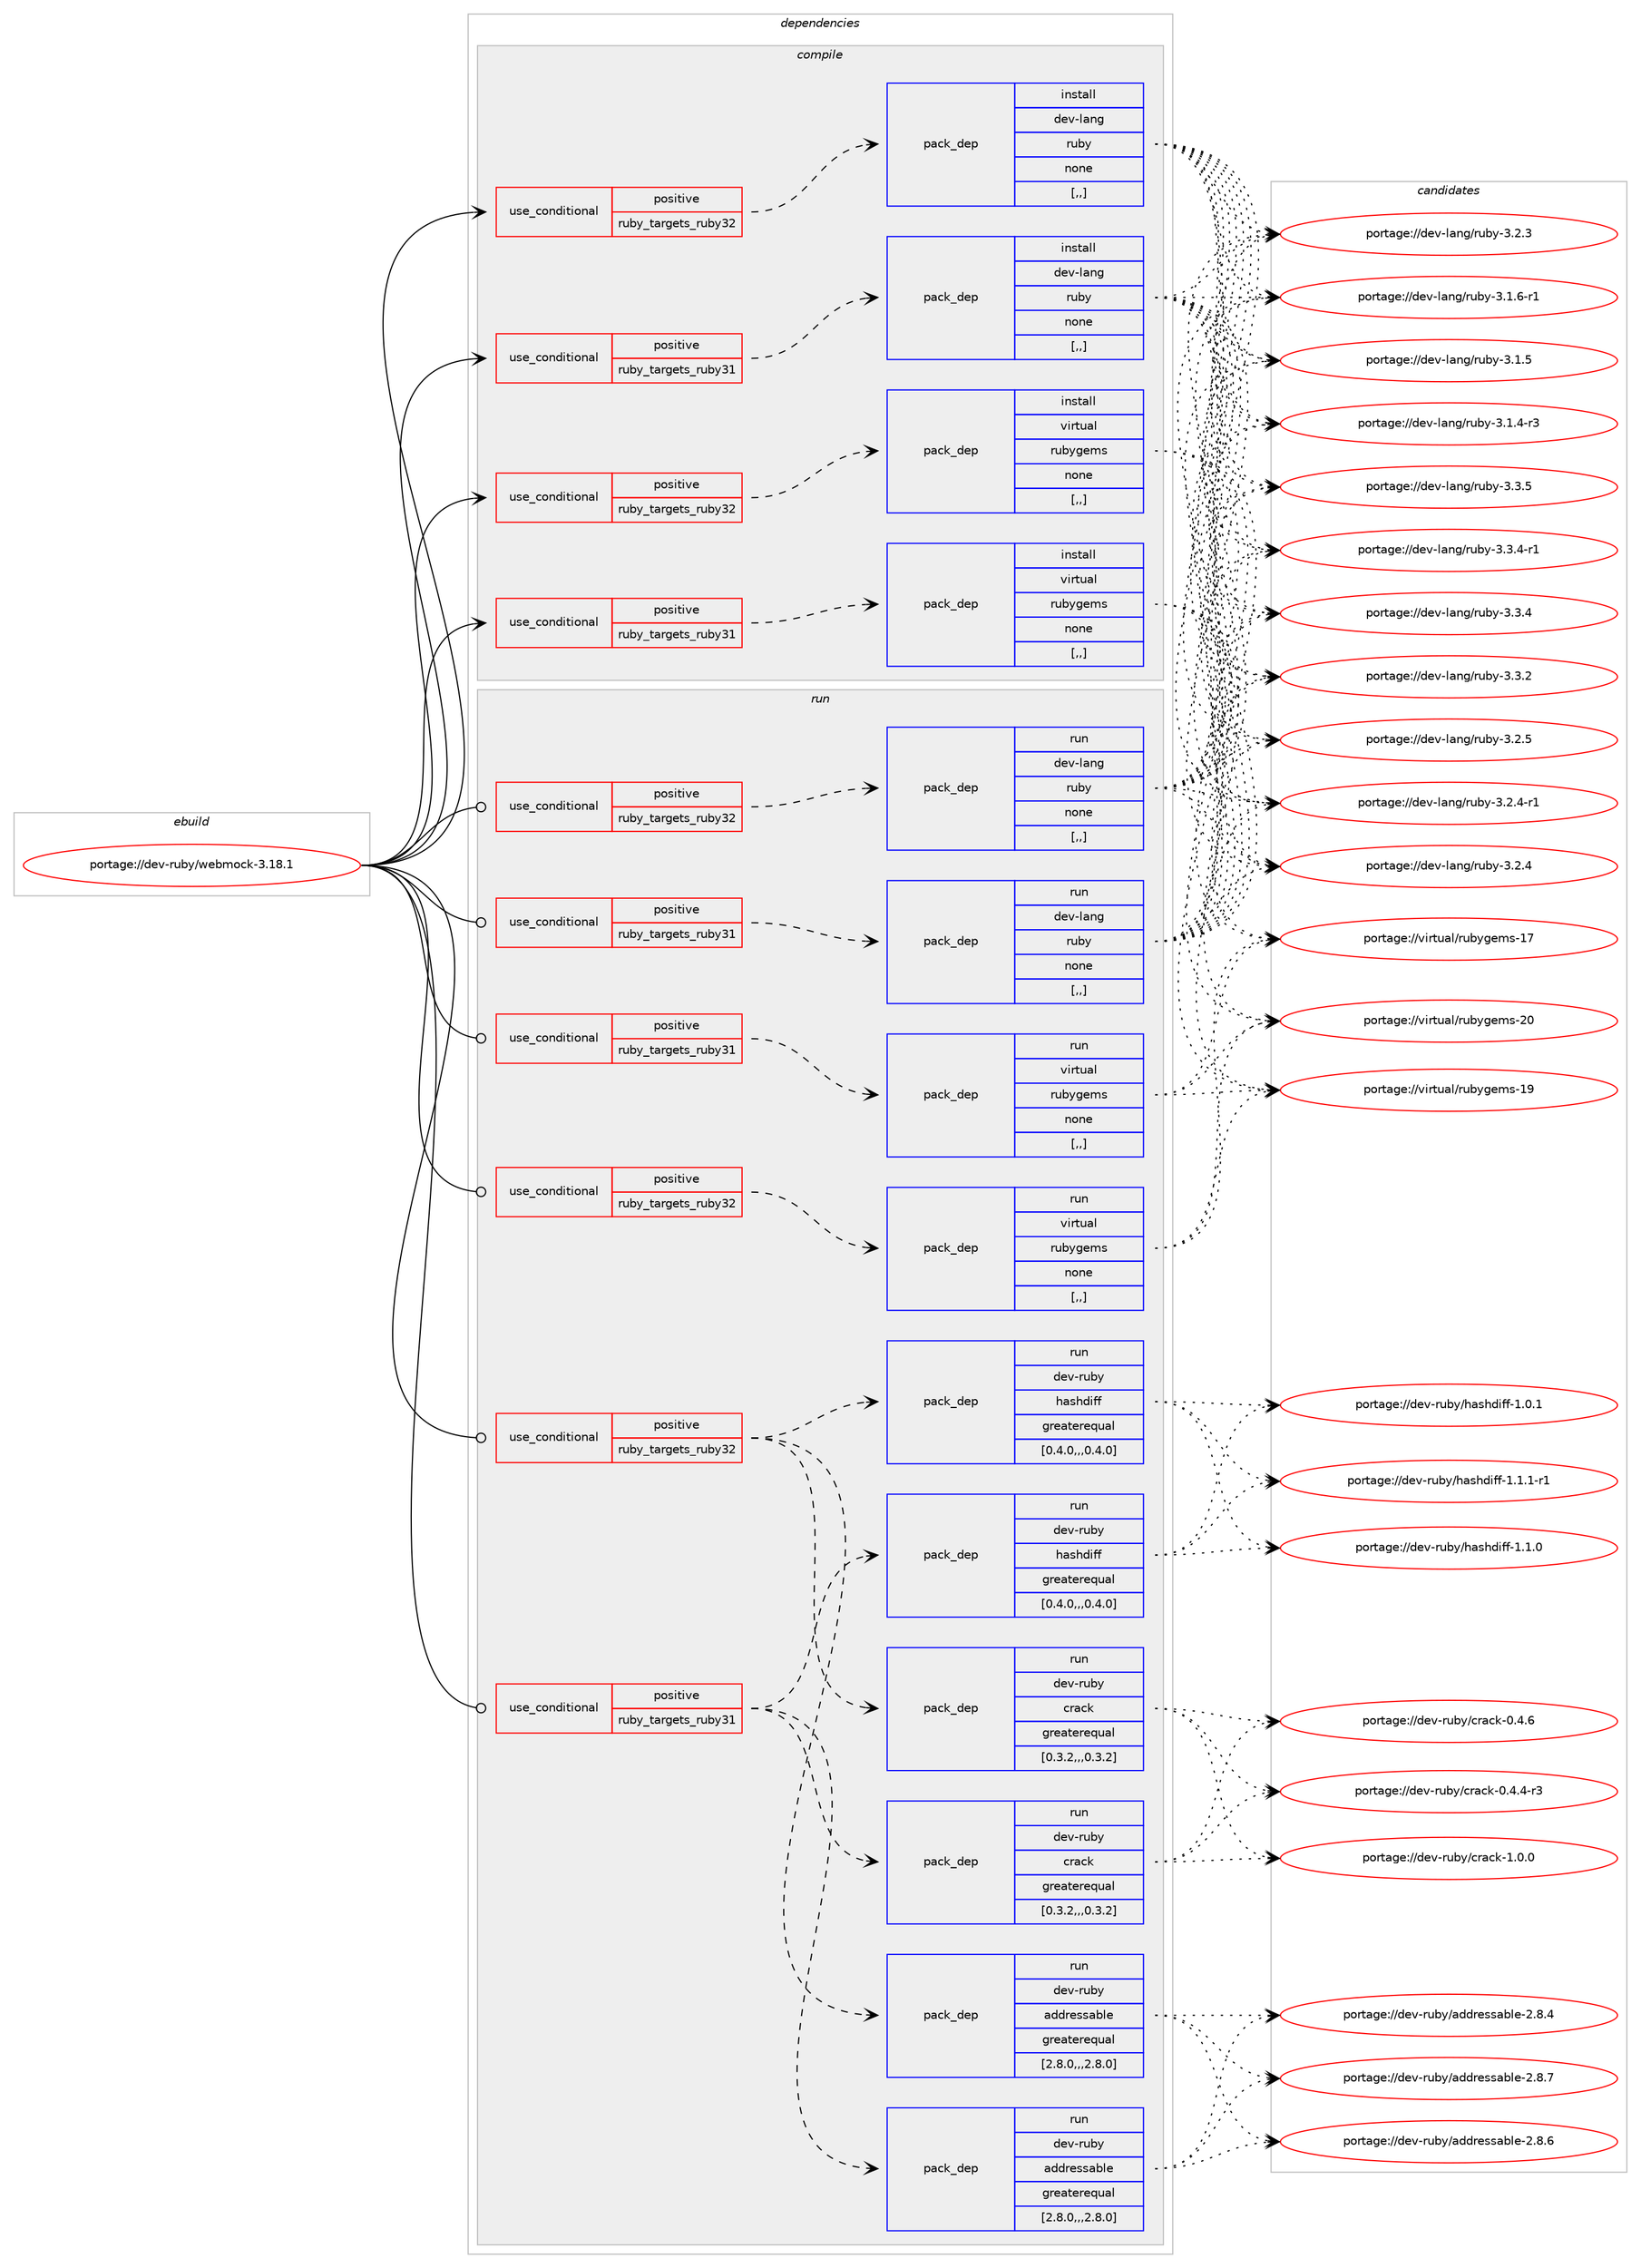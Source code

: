 digraph prolog {

# *************
# Graph options
# *************

newrank=true;
concentrate=true;
compound=true;
graph [rankdir=LR,fontname=Helvetica,fontsize=10,ranksep=1.5];#, ranksep=2.5, nodesep=0.2];
edge  [arrowhead=vee];
node  [fontname=Helvetica,fontsize=10];

# **********
# The ebuild
# **********

subgraph cluster_leftcol {
color=gray;
label=<<i>ebuild</i>>;
id [label="portage://dev-ruby/webmock-3.18.1", color=red, width=4, href="../dev-ruby/webmock-3.18.1.svg"];
}

# ****************
# The dependencies
# ****************

subgraph cluster_midcol {
color=gray;
label=<<i>dependencies</i>>;
subgraph cluster_compile {
fillcolor="#eeeeee";
style=filled;
label=<<i>compile</i>>;
subgraph cond189943 {
dependency704327 [label=<<TABLE BORDER="0" CELLBORDER="1" CELLSPACING="0" CELLPADDING="4"><TR><TD ROWSPAN="3" CELLPADDING="10">use_conditional</TD></TR><TR><TD>positive</TD></TR><TR><TD>ruby_targets_ruby31</TD></TR></TABLE>>, shape=none, color=red];
subgraph pack509400 {
dependency704328 [label=<<TABLE BORDER="0" CELLBORDER="1" CELLSPACING="0" CELLPADDING="4" WIDTH="220"><TR><TD ROWSPAN="6" CELLPADDING="30">pack_dep</TD></TR><TR><TD WIDTH="110">install</TD></TR><TR><TD>dev-lang</TD></TR><TR><TD>ruby</TD></TR><TR><TD>none</TD></TR><TR><TD>[,,]</TD></TR></TABLE>>, shape=none, color=blue];
}
dependency704327:e -> dependency704328:w [weight=20,style="dashed",arrowhead="vee"];
}
id:e -> dependency704327:w [weight=20,style="solid",arrowhead="vee"];
subgraph cond189944 {
dependency704329 [label=<<TABLE BORDER="0" CELLBORDER="1" CELLSPACING="0" CELLPADDING="4"><TR><TD ROWSPAN="3" CELLPADDING="10">use_conditional</TD></TR><TR><TD>positive</TD></TR><TR><TD>ruby_targets_ruby31</TD></TR></TABLE>>, shape=none, color=red];
subgraph pack509401 {
dependency704330 [label=<<TABLE BORDER="0" CELLBORDER="1" CELLSPACING="0" CELLPADDING="4" WIDTH="220"><TR><TD ROWSPAN="6" CELLPADDING="30">pack_dep</TD></TR><TR><TD WIDTH="110">install</TD></TR><TR><TD>virtual</TD></TR><TR><TD>rubygems</TD></TR><TR><TD>none</TD></TR><TR><TD>[,,]</TD></TR></TABLE>>, shape=none, color=blue];
}
dependency704329:e -> dependency704330:w [weight=20,style="dashed",arrowhead="vee"];
}
id:e -> dependency704329:w [weight=20,style="solid",arrowhead="vee"];
subgraph cond189945 {
dependency704331 [label=<<TABLE BORDER="0" CELLBORDER="1" CELLSPACING="0" CELLPADDING="4"><TR><TD ROWSPAN="3" CELLPADDING="10">use_conditional</TD></TR><TR><TD>positive</TD></TR><TR><TD>ruby_targets_ruby32</TD></TR></TABLE>>, shape=none, color=red];
subgraph pack509402 {
dependency704332 [label=<<TABLE BORDER="0" CELLBORDER="1" CELLSPACING="0" CELLPADDING="4" WIDTH="220"><TR><TD ROWSPAN="6" CELLPADDING="30">pack_dep</TD></TR><TR><TD WIDTH="110">install</TD></TR><TR><TD>dev-lang</TD></TR><TR><TD>ruby</TD></TR><TR><TD>none</TD></TR><TR><TD>[,,]</TD></TR></TABLE>>, shape=none, color=blue];
}
dependency704331:e -> dependency704332:w [weight=20,style="dashed",arrowhead="vee"];
}
id:e -> dependency704331:w [weight=20,style="solid",arrowhead="vee"];
subgraph cond189946 {
dependency704333 [label=<<TABLE BORDER="0" CELLBORDER="1" CELLSPACING="0" CELLPADDING="4"><TR><TD ROWSPAN="3" CELLPADDING="10">use_conditional</TD></TR><TR><TD>positive</TD></TR><TR><TD>ruby_targets_ruby32</TD></TR></TABLE>>, shape=none, color=red];
subgraph pack509403 {
dependency704334 [label=<<TABLE BORDER="0" CELLBORDER="1" CELLSPACING="0" CELLPADDING="4" WIDTH="220"><TR><TD ROWSPAN="6" CELLPADDING="30">pack_dep</TD></TR><TR><TD WIDTH="110">install</TD></TR><TR><TD>virtual</TD></TR><TR><TD>rubygems</TD></TR><TR><TD>none</TD></TR><TR><TD>[,,]</TD></TR></TABLE>>, shape=none, color=blue];
}
dependency704333:e -> dependency704334:w [weight=20,style="dashed",arrowhead="vee"];
}
id:e -> dependency704333:w [weight=20,style="solid",arrowhead="vee"];
}
subgraph cluster_compileandrun {
fillcolor="#eeeeee";
style=filled;
label=<<i>compile and run</i>>;
}
subgraph cluster_run {
fillcolor="#eeeeee";
style=filled;
label=<<i>run</i>>;
subgraph cond189947 {
dependency704335 [label=<<TABLE BORDER="0" CELLBORDER="1" CELLSPACING="0" CELLPADDING="4"><TR><TD ROWSPAN="3" CELLPADDING="10">use_conditional</TD></TR><TR><TD>positive</TD></TR><TR><TD>ruby_targets_ruby31</TD></TR></TABLE>>, shape=none, color=red];
subgraph pack509404 {
dependency704336 [label=<<TABLE BORDER="0" CELLBORDER="1" CELLSPACING="0" CELLPADDING="4" WIDTH="220"><TR><TD ROWSPAN="6" CELLPADDING="30">pack_dep</TD></TR><TR><TD WIDTH="110">run</TD></TR><TR><TD>dev-lang</TD></TR><TR><TD>ruby</TD></TR><TR><TD>none</TD></TR><TR><TD>[,,]</TD></TR></TABLE>>, shape=none, color=blue];
}
dependency704335:e -> dependency704336:w [weight=20,style="dashed",arrowhead="vee"];
}
id:e -> dependency704335:w [weight=20,style="solid",arrowhead="odot"];
subgraph cond189948 {
dependency704337 [label=<<TABLE BORDER="0" CELLBORDER="1" CELLSPACING="0" CELLPADDING="4"><TR><TD ROWSPAN="3" CELLPADDING="10">use_conditional</TD></TR><TR><TD>positive</TD></TR><TR><TD>ruby_targets_ruby31</TD></TR></TABLE>>, shape=none, color=red];
subgraph pack509405 {
dependency704338 [label=<<TABLE BORDER="0" CELLBORDER="1" CELLSPACING="0" CELLPADDING="4" WIDTH="220"><TR><TD ROWSPAN="6" CELLPADDING="30">pack_dep</TD></TR><TR><TD WIDTH="110">run</TD></TR><TR><TD>dev-ruby</TD></TR><TR><TD>addressable</TD></TR><TR><TD>greaterequal</TD></TR><TR><TD>[2.8.0,,,2.8.0]</TD></TR></TABLE>>, shape=none, color=blue];
}
dependency704337:e -> dependency704338:w [weight=20,style="dashed",arrowhead="vee"];
subgraph pack509406 {
dependency704339 [label=<<TABLE BORDER="0" CELLBORDER="1" CELLSPACING="0" CELLPADDING="4" WIDTH="220"><TR><TD ROWSPAN="6" CELLPADDING="30">pack_dep</TD></TR><TR><TD WIDTH="110">run</TD></TR><TR><TD>dev-ruby</TD></TR><TR><TD>crack</TD></TR><TR><TD>greaterequal</TD></TR><TR><TD>[0.3.2,,,0.3.2]</TD></TR></TABLE>>, shape=none, color=blue];
}
dependency704337:e -> dependency704339:w [weight=20,style="dashed",arrowhead="vee"];
subgraph pack509407 {
dependency704340 [label=<<TABLE BORDER="0" CELLBORDER="1" CELLSPACING="0" CELLPADDING="4" WIDTH="220"><TR><TD ROWSPAN="6" CELLPADDING="30">pack_dep</TD></TR><TR><TD WIDTH="110">run</TD></TR><TR><TD>dev-ruby</TD></TR><TR><TD>hashdiff</TD></TR><TR><TD>greaterequal</TD></TR><TR><TD>[0.4.0,,,0.4.0]</TD></TR></TABLE>>, shape=none, color=blue];
}
dependency704337:e -> dependency704340:w [weight=20,style="dashed",arrowhead="vee"];
}
id:e -> dependency704337:w [weight=20,style="solid",arrowhead="odot"];
subgraph cond189949 {
dependency704341 [label=<<TABLE BORDER="0" CELLBORDER="1" CELLSPACING="0" CELLPADDING="4"><TR><TD ROWSPAN="3" CELLPADDING="10">use_conditional</TD></TR><TR><TD>positive</TD></TR><TR><TD>ruby_targets_ruby31</TD></TR></TABLE>>, shape=none, color=red];
subgraph pack509408 {
dependency704342 [label=<<TABLE BORDER="0" CELLBORDER="1" CELLSPACING="0" CELLPADDING="4" WIDTH="220"><TR><TD ROWSPAN="6" CELLPADDING="30">pack_dep</TD></TR><TR><TD WIDTH="110">run</TD></TR><TR><TD>virtual</TD></TR><TR><TD>rubygems</TD></TR><TR><TD>none</TD></TR><TR><TD>[,,]</TD></TR></TABLE>>, shape=none, color=blue];
}
dependency704341:e -> dependency704342:w [weight=20,style="dashed",arrowhead="vee"];
}
id:e -> dependency704341:w [weight=20,style="solid",arrowhead="odot"];
subgraph cond189950 {
dependency704343 [label=<<TABLE BORDER="0" CELLBORDER="1" CELLSPACING="0" CELLPADDING="4"><TR><TD ROWSPAN="3" CELLPADDING="10">use_conditional</TD></TR><TR><TD>positive</TD></TR><TR><TD>ruby_targets_ruby32</TD></TR></TABLE>>, shape=none, color=red];
subgraph pack509409 {
dependency704344 [label=<<TABLE BORDER="0" CELLBORDER="1" CELLSPACING="0" CELLPADDING="4" WIDTH="220"><TR><TD ROWSPAN="6" CELLPADDING="30">pack_dep</TD></TR><TR><TD WIDTH="110">run</TD></TR><TR><TD>dev-lang</TD></TR><TR><TD>ruby</TD></TR><TR><TD>none</TD></TR><TR><TD>[,,]</TD></TR></TABLE>>, shape=none, color=blue];
}
dependency704343:e -> dependency704344:w [weight=20,style="dashed",arrowhead="vee"];
}
id:e -> dependency704343:w [weight=20,style="solid",arrowhead="odot"];
subgraph cond189951 {
dependency704345 [label=<<TABLE BORDER="0" CELLBORDER="1" CELLSPACING="0" CELLPADDING="4"><TR><TD ROWSPAN="3" CELLPADDING="10">use_conditional</TD></TR><TR><TD>positive</TD></TR><TR><TD>ruby_targets_ruby32</TD></TR></TABLE>>, shape=none, color=red];
subgraph pack509410 {
dependency704346 [label=<<TABLE BORDER="0" CELLBORDER="1" CELLSPACING="0" CELLPADDING="4" WIDTH="220"><TR><TD ROWSPAN="6" CELLPADDING="30">pack_dep</TD></TR><TR><TD WIDTH="110">run</TD></TR><TR><TD>dev-ruby</TD></TR><TR><TD>addressable</TD></TR><TR><TD>greaterequal</TD></TR><TR><TD>[2.8.0,,,2.8.0]</TD></TR></TABLE>>, shape=none, color=blue];
}
dependency704345:e -> dependency704346:w [weight=20,style="dashed",arrowhead="vee"];
subgraph pack509411 {
dependency704347 [label=<<TABLE BORDER="0" CELLBORDER="1" CELLSPACING="0" CELLPADDING="4" WIDTH="220"><TR><TD ROWSPAN="6" CELLPADDING="30">pack_dep</TD></TR><TR><TD WIDTH="110">run</TD></TR><TR><TD>dev-ruby</TD></TR><TR><TD>crack</TD></TR><TR><TD>greaterequal</TD></TR><TR><TD>[0.3.2,,,0.3.2]</TD></TR></TABLE>>, shape=none, color=blue];
}
dependency704345:e -> dependency704347:w [weight=20,style="dashed",arrowhead="vee"];
subgraph pack509412 {
dependency704348 [label=<<TABLE BORDER="0" CELLBORDER="1" CELLSPACING="0" CELLPADDING="4" WIDTH="220"><TR><TD ROWSPAN="6" CELLPADDING="30">pack_dep</TD></TR><TR><TD WIDTH="110">run</TD></TR><TR><TD>dev-ruby</TD></TR><TR><TD>hashdiff</TD></TR><TR><TD>greaterequal</TD></TR><TR><TD>[0.4.0,,,0.4.0]</TD></TR></TABLE>>, shape=none, color=blue];
}
dependency704345:e -> dependency704348:w [weight=20,style="dashed",arrowhead="vee"];
}
id:e -> dependency704345:w [weight=20,style="solid",arrowhead="odot"];
subgraph cond189952 {
dependency704349 [label=<<TABLE BORDER="0" CELLBORDER="1" CELLSPACING="0" CELLPADDING="4"><TR><TD ROWSPAN="3" CELLPADDING="10">use_conditional</TD></TR><TR><TD>positive</TD></TR><TR><TD>ruby_targets_ruby32</TD></TR></TABLE>>, shape=none, color=red];
subgraph pack509413 {
dependency704350 [label=<<TABLE BORDER="0" CELLBORDER="1" CELLSPACING="0" CELLPADDING="4" WIDTH="220"><TR><TD ROWSPAN="6" CELLPADDING="30">pack_dep</TD></TR><TR><TD WIDTH="110">run</TD></TR><TR><TD>virtual</TD></TR><TR><TD>rubygems</TD></TR><TR><TD>none</TD></TR><TR><TD>[,,]</TD></TR></TABLE>>, shape=none, color=blue];
}
dependency704349:e -> dependency704350:w [weight=20,style="dashed",arrowhead="vee"];
}
id:e -> dependency704349:w [weight=20,style="solid",arrowhead="odot"];
}
}

# **************
# The candidates
# **************

subgraph cluster_choices {
rank=same;
color=gray;
label=<<i>candidates</i>>;

subgraph choice509400 {
color=black;
nodesep=1;
choice10010111845108971101034711411798121455146514653 [label="portage://dev-lang/ruby-3.3.5", color=red, width=4,href="../dev-lang/ruby-3.3.5.svg"];
choice100101118451089711010347114117981214551465146524511449 [label="portage://dev-lang/ruby-3.3.4-r1", color=red, width=4,href="../dev-lang/ruby-3.3.4-r1.svg"];
choice10010111845108971101034711411798121455146514652 [label="portage://dev-lang/ruby-3.3.4", color=red, width=4,href="../dev-lang/ruby-3.3.4.svg"];
choice10010111845108971101034711411798121455146514650 [label="portage://dev-lang/ruby-3.3.2", color=red, width=4,href="../dev-lang/ruby-3.3.2.svg"];
choice10010111845108971101034711411798121455146504653 [label="portage://dev-lang/ruby-3.2.5", color=red, width=4,href="../dev-lang/ruby-3.2.5.svg"];
choice100101118451089711010347114117981214551465046524511449 [label="portage://dev-lang/ruby-3.2.4-r1", color=red, width=4,href="../dev-lang/ruby-3.2.4-r1.svg"];
choice10010111845108971101034711411798121455146504652 [label="portage://dev-lang/ruby-3.2.4", color=red, width=4,href="../dev-lang/ruby-3.2.4.svg"];
choice10010111845108971101034711411798121455146504651 [label="portage://dev-lang/ruby-3.2.3", color=red, width=4,href="../dev-lang/ruby-3.2.3.svg"];
choice100101118451089711010347114117981214551464946544511449 [label="portage://dev-lang/ruby-3.1.6-r1", color=red, width=4,href="../dev-lang/ruby-3.1.6-r1.svg"];
choice10010111845108971101034711411798121455146494653 [label="portage://dev-lang/ruby-3.1.5", color=red, width=4,href="../dev-lang/ruby-3.1.5.svg"];
choice100101118451089711010347114117981214551464946524511451 [label="portage://dev-lang/ruby-3.1.4-r3", color=red, width=4,href="../dev-lang/ruby-3.1.4-r3.svg"];
dependency704328:e -> choice10010111845108971101034711411798121455146514653:w [style=dotted,weight="100"];
dependency704328:e -> choice100101118451089711010347114117981214551465146524511449:w [style=dotted,weight="100"];
dependency704328:e -> choice10010111845108971101034711411798121455146514652:w [style=dotted,weight="100"];
dependency704328:e -> choice10010111845108971101034711411798121455146514650:w [style=dotted,weight="100"];
dependency704328:e -> choice10010111845108971101034711411798121455146504653:w [style=dotted,weight="100"];
dependency704328:e -> choice100101118451089711010347114117981214551465046524511449:w [style=dotted,weight="100"];
dependency704328:e -> choice10010111845108971101034711411798121455146504652:w [style=dotted,weight="100"];
dependency704328:e -> choice10010111845108971101034711411798121455146504651:w [style=dotted,weight="100"];
dependency704328:e -> choice100101118451089711010347114117981214551464946544511449:w [style=dotted,weight="100"];
dependency704328:e -> choice10010111845108971101034711411798121455146494653:w [style=dotted,weight="100"];
dependency704328:e -> choice100101118451089711010347114117981214551464946524511451:w [style=dotted,weight="100"];
}
subgraph choice509401 {
color=black;
nodesep=1;
choice118105114116117971084711411798121103101109115455048 [label="portage://virtual/rubygems-20", color=red, width=4,href="../virtual/rubygems-20.svg"];
choice118105114116117971084711411798121103101109115454957 [label="portage://virtual/rubygems-19", color=red, width=4,href="../virtual/rubygems-19.svg"];
choice118105114116117971084711411798121103101109115454955 [label="portage://virtual/rubygems-17", color=red, width=4,href="../virtual/rubygems-17.svg"];
dependency704330:e -> choice118105114116117971084711411798121103101109115455048:w [style=dotted,weight="100"];
dependency704330:e -> choice118105114116117971084711411798121103101109115454957:w [style=dotted,weight="100"];
dependency704330:e -> choice118105114116117971084711411798121103101109115454955:w [style=dotted,weight="100"];
}
subgraph choice509402 {
color=black;
nodesep=1;
choice10010111845108971101034711411798121455146514653 [label="portage://dev-lang/ruby-3.3.5", color=red, width=4,href="../dev-lang/ruby-3.3.5.svg"];
choice100101118451089711010347114117981214551465146524511449 [label="portage://dev-lang/ruby-3.3.4-r1", color=red, width=4,href="../dev-lang/ruby-3.3.4-r1.svg"];
choice10010111845108971101034711411798121455146514652 [label="portage://dev-lang/ruby-3.3.4", color=red, width=4,href="../dev-lang/ruby-3.3.4.svg"];
choice10010111845108971101034711411798121455146514650 [label="portage://dev-lang/ruby-3.3.2", color=red, width=4,href="../dev-lang/ruby-3.3.2.svg"];
choice10010111845108971101034711411798121455146504653 [label="portage://dev-lang/ruby-3.2.5", color=red, width=4,href="../dev-lang/ruby-3.2.5.svg"];
choice100101118451089711010347114117981214551465046524511449 [label="portage://dev-lang/ruby-3.2.4-r1", color=red, width=4,href="../dev-lang/ruby-3.2.4-r1.svg"];
choice10010111845108971101034711411798121455146504652 [label="portage://dev-lang/ruby-3.2.4", color=red, width=4,href="../dev-lang/ruby-3.2.4.svg"];
choice10010111845108971101034711411798121455146504651 [label="portage://dev-lang/ruby-3.2.3", color=red, width=4,href="../dev-lang/ruby-3.2.3.svg"];
choice100101118451089711010347114117981214551464946544511449 [label="portage://dev-lang/ruby-3.1.6-r1", color=red, width=4,href="../dev-lang/ruby-3.1.6-r1.svg"];
choice10010111845108971101034711411798121455146494653 [label="portage://dev-lang/ruby-3.1.5", color=red, width=4,href="../dev-lang/ruby-3.1.5.svg"];
choice100101118451089711010347114117981214551464946524511451 [label="portage://dev-lang/ruby-3.1.4-r3", color=red, width=4,href="../dev-lang/ruby-3.1.4-r3.svg"];
dependency704332:e -> choice10010111845108971101034711411798121455146514653:w [style=dotted,weight="100"];
dependency704332:e -> choice100101118451089711010347114117981214551465146524511449:w [style=dotted,weight="100"];
dependency704332:e -> choice10010111845108971101034711411798121455146514652:w [style=dotted,weight="100"];
dependency704332:e -> choice10010111845108971101034711411798121455146514650:w [style=dotted,weight="100"];
dependency704332:e -> choice10010111845108971101034711411798121455146504653:w [style=dotted,weight="100"];
dependency704332:e -> choice100101118451089711010347114117981214551465046524511449:w [style=dotted,weight="100"];
dependency704332:e -> choice10010111845108971101034711411798121455146504652:w [style=dotted,weight="100"];
dependency704332:e -> choice10010111845108971101034711411798121455146504651:w [style=dotted,weight="100"];
dependency704332:e -> choice100101118451089711010347114117981214551464946544511449:w [style=dotted,weight="100"];
dependency704332:e -> choice10010111845108971101034711411798121455146494653:w [style=dotted,weight="100"];
dependency704332:e -> choice100101118451089711010347114117981214551464946524511451:w [style=dotted,weight="100"];
}
subgraph choice509403 {
color=black;
nodesep=1;
choice118105114116117971084711411798121103101109115455048 [label="portage://virtual/rubygems-20", color=red, width=4,href="../virtual/rubygems-20.svg"];
choice118105114116117971084711411798121103101109115454957 [label="portage://virtual/rubygems-19", color=red, width=4,href="../virtual/rubygems-19.svg"];
choice118105114116117971084711411798121103101109115454955 [label="portage://virtual/rubygems-17", color=red, width=4,href="../virtual/rubygems-17.svg"];
dependency704334:e -> choice118105114116117971084711411798121103101109115455048:w [style=dotted,weight="100"];
dependency704334:e -> choice118105114116117971084711411798121103101109115454957:w [style=dotted,weight="100"];
dependency704334:e -> choice118105114116117971084711411798121103101109115454955:w [style=dotted,weight="100"];
}
subgraph choice509404 {
color=black;
nodesep=1;
choice10010111845108971101034711411798121455146514653 [label="portage://dev-lang/ruby-3.3.5", color=red, width=4,href="../dev-lang/ruby-3.3.5.svg"];
choice100101118451089711010347114117981214551465146524511449 [label="portage://dev-lang/ruby-3.3.4-r1", color=red, width=4,href="../dev-lang/ruby-3.3.4-r1.svg"];
choice10010111845108971101034711411798121455146514652 [label="portage://dev-lang/ruby-3.3.4", color=red, width=4,href="../dev-lang/ruby-3.3.4.svg"];
choice10010111845108971101034711411798121455146514650 [label="portage://dev-lang/ruby-3.3.2", color=red, width=4,href="../dev-lang/ruby-3.3.2.svg"];
choice10010111845108971101034711411798121455146504653 [label="portage://dev-lang/ruby-3.2.5", color=red, width=4,href="../dev-lang/ruby-3.2.5.svg"];
choice100101118451089711010347114117981214551465046524511449 [label="portage://dev-lang/ruby-3.2.4-r1", color=red, width=4,href="../dev-lang/ruby-3.2.4-r1.svg"];
choice10010111845108971101034711411798121455146504652 [label="portage://dev-lang/ruby-3.2.4", color=red, width=4,href="../dev-lang/ruby-3.2.4.svg"];
choice10010111845108971101034711411798121455146504651 [label="portage://dev-lang/ruby-3.2.3", color=red, width=4,href="../dev-lang/ruby-3.2.3.svg"];
choice100101118451089711010347114117981214551464946544511449 [label="portage://dev-lang/ruby-3.1.6-r1", color=red, width=4,href="../dev-lang/ruby-3.1.6-r1.svg"];
choice10010111845108971101034711411798121455146494653 [label="portage://dev-lang/ruby-3.1.5", color=red, width=4,href="../dev-lang/ruby-3.1.5.svg"];
choice100101118451089711010347114117981214551464946524511451 [label="portage://dev-lang/ruby-3.1.4-r3", color=red, width=4,href="../dev-lang/ruby-3.1.4-r3.svg"];
dependency704336:e -> choice10010111845108971101034711411798121455146514653:w [style=dotted,weight="100"];
dependency704336:e -> choice100101118451089711010347114117981214551465146524511449:w [style=dotted,weight="100"];
dependency704336:e -> choice10010111845108971101034711411798121455146514652:w [style=dotted,weight="100"];
dependency704336:e -> choice10010111845108971101034711411798121455146514650:w [style=dotted,weight="100"];
dependency704336:e -> choice10010111845108971101034711411798121455146504653:w [style=dotted,weight="100"];
dependency704336:e -> choice100101118451089711010347114117981214551465046524511449:w [style=dotted,weight="100"];
dependency704336:e -> choice10010111845108971101034711411798121455146504652:w [style=dotted,weight="100"];
dependency704336:e -> choice10010111845108971101034711411798121455146504651:w [style=dotted,weight="100"];
dependency704336:e -> choice100101118451089711010347114117981214551464946544511449:w [style=dotted,weight="100"];
dependency704336:e -> choice10010111845108971101034711411798121455146494653:w [style=dotted,weight="100"];
dependency704336:e -> choice100101118451089711010347114117981214551464946524511451:w [style=dotted,weight="100"];
}
subgraph choice509405 {
color=black;
nodesep=1;
choice100101118451141179812147971001001141011151159798108101455046564655 [label="portage://dev-ruby/addressable-2.8.7", color=red, width=4,href="../dev-ruby/addressable-2.8.7.svg"];
choice100101118451141179812147971001001141011151159798108101455046564654 [label="portage://dev-ruby/addressable-2.8.6", color=red, width=4,href="../dev-ruby/addressable-2.8.6.svg"];
choice100101118451141179812147971001001141011151159798108101455046564652 [label="portage://dev-ruby/addressable-2.8.4", color=red, width=4,href="../dev-ruby/addressable-2.8.4.svg"];
dependency704338:e -> choice100101118451141179812147971001001141011151159798108101455046564655:w [style=dotted,weight="100"];
dependency704338:e -> choice100101118451141179812147971001001141011151159798108101455046564654:w [style=dotted,weight="100"];
dependency704338:e -> choice100101118451141179812147971001001141011151159798108101455046564652:w [style=dotted,weight="100"];
}
subgraph choice509406 {
color=black;
nodesep=1;
choice100101118451141179812147991149799107454946484648 [label="portage://dev-ruby/crack-1.0.0", color=red, width=4,href="../dev-ruby/crack-1.0.0.svg"];
choice100101118451141179812147991149799107454846524654 [label="portage://dev-ruby/crack-0.4.6", color=red, width=4,href="../dev-ruby/crack-0.4.6.svg"];
choice1001011184511411798121479911497991074548465246524511451 [label="portage://dev-ruby/crack-0.4.4-r3", color=red, width=4,href="../dev-ruby/crack-0.4.4-r3.svg"];
dependency704339:e -> choice100101118451141179812147991149799107454946484648:w [style=dotted,weight="100"];
dependency704339:e -> choice100101118451141179812147991149799107454846524654:w [style=dotted,weight="100"];
dependency704339:e -> choice1001011184511411798121479911497991074548465246524511451:w [style=dotted,weight="100"];
}
subgraph choice509407 {
color=black;
nodesep=1;
choice100101118451141179812147104971151041001051021024549464946494511449 [label="portage://dev-ruby/hashdiff-1.1.1-r1", color=red, width=4,href="../dev-ruby/hashdiff-1.1.1-r1.svg"];
choice10010111845114117981214710497115104100105102102454946494648 [label="portage://dev-ruby/hashdiff-1.1.0", color=red, width=4,href="../dev-ruby/hashdiff-1.1.0.svg"];
choice10010111845114117981214710497115104100105102102454946484649 [label="portage://dev-ruby/hashdiff-1.0.1", color=red, width=4,href="../dev-ruby/hashdiff-1.0.1.svg"];
dependency704340:e -> choice100101118451141179812147104971151041001051021024549464946494511449:w [style=dotted,weight="100"];
dependency704340:e -> choice10010111845114117981214710497115104100105102102454946494648:w [style=dotted,weight="100"];
dependency704340:e -> choice10010111845114117981214710497115104100105102102454946484649:w [style=dotted,weight="100"];
}
subgraph choice509408 {
color=black;
nodesep=1;
choice118105114116117971084711411798121103101109115455048 [label="portage://virtual/rubygems-20", color=red, width=4,href="../virtual/rubygems-20.svg"];
choice118105114116117971084711411798121103101109115454957 [label="portage://virtual/rubygems-19", color=red, width=4,href="../virtual/rubygems-19.svg"];
choice118105114116117971084711411798121103101109115454955 [label="portage://virtual/rubygems-17", color=red, width=4,href="../virtual/rubygems-17.svg"];
dependency704342:e -> choice118105114116117971084711411798121103101109115455048:w [style=dotted,weight="100"];
dependency704342:e -> choice118105114116117971084711411798121103101109115454957:w [style=dotted,weight="100"];
dependency704342:e -> choice118105114116117971084711411798121103101109115454955:w [style=dotted,weight="100"];
}
subgraph choice509409 {
color=black;
nodesep=1;
choice10010111845108971101034711411798121455146514653 [label="portage://dev-lang/ruby-3.3.5", color=red, width=4,href="../dev-lang/ruby-3.3.5.svg"];
choice100101118451089711010347114117981214551465146524511449 [label="portage://dev-lang/ruby-3.3.4-r1", color=red, width=4,href="../dev-lang/ruby-3.3.4-r1.svg"];
choice10010111845108971101034711411798121455146514652 [label="portage://dev-lang/ruby-3.3.4", color=red, width=4,href="../dev-lang/ruby-3.3.4.svg"];
choice10010111845108971101034711411798121455146514650 [label="portage://dev-lang/ruby-3.3.2", color=red, width=4,href="../dev-lang/ruby-3.3.2.svg"];
choice10010111845108971101034711411798121455146504653 [label="portage://dev-lang/ruby-3.2.5", color=red, width=4,href="../dev-lang/ruby-3.2.5.svg"];
choice100101118451089711010347114117981214551465046524511449 [label="portage://dev-lang/ruby-3.2.4-r1", color=red, width=4,href="../dev-lang/ruby-3.2.4-r1.svg"];
choice10010111845108971101034711411798121455146504652 [label="portage://dev-lang/ruby-3.2.4", color=red, width=4,href="../dev-lang/ruby-3.2.4.svg"];
choice10010111845108971101034711411798121455146504651 [label="portage://dev-lang/ruby-3.2.3", color=red, width=4,href="../dev-lang/ruby-3.2.3.svg"];
choice100101118451089711010347114117981214551464946544511449 [label="portage://dev-lang/ruby-3.1.6-r1", color=red, width=4,href="../dev-lang/ruby-3.1.6-r1.svg"];
choice10010111845108971101034711411798121455146494653 [label="portage://dev-lang/ruby-3.1.5", color=red, width=4,href="../dev-lang/ruby-3.1.5.svg"];
choice100101118451089711010347114117981214551464946524511451 [label="portage://dev-lang/ruby-3.1.4-r3", color=red, width=4,href="../dev-lang/ruby-3.1.4-r3.svg"];
dependency704344:e -> choice10010111845108971101034711411798121455146514653:w [style=dotted,weight="100"];
dependency704344:e -> choice100101118451089711010347114117981214551465146524511449:w [style=dotted,weight="100"];
dependency704344:e -> choice10010111845108971101034711411798121455146514652:w [style=dotted,weight="100"];
dependency704344:e -> choice10010111845108971101034711411798121455146514650:w [style=dotted,weight="100"];
dependency704344:e -> choice10010111845108971101034711411798121455146504653:w [style=dotted,weight="100"];
dependency704344:e -> choice100101118451089711010347114117981214551465046524511449:w [style=dotted,weight="100"];
dependency704344:e -> choice10010111845108971101034711411798121455146504652:w [style=dotted,weight="100"];
dependency704344:e -> choice10010111845108971101034711411798121455146504651:w [style=dotted,weight="100"];
dependency704344:e -> choice100101118451089711010347114117981214551464946544511449:w [style=dotted,weight="100"];
dependency704344:e -> choice10010111845108971101034711411798121455146494653:w [style=dotted,weight="100"];
dependency704344:e -> choice100101118451089711010347114117981214551464946524511451:w [style=dotted,weight="100"];
}
subgraph choice509410 {
color=black;
nodesep=1;
choice100101118451141179812147971001001141011151159798108101455046564655 [label="portage://dev-ruby/addressable-2.8.7", color=red, width=4,href="../dev-ruby/addressable-2.8.7.svg"];
choice100101118451141179812147971001001141011151159798108101455046564654 [label="portage://dev-ruby/addressable-2.8.6", color=red, width=4,href="../dev-ruby/addressable-2.8.6.svg"];
choice100101118451141179812147971001001141011151159798108101455046564652 [label="portage://dev-ruby/addressable-2.8.4", color=red, width=4,href="../dev-ruby/addressable-2.8.4.svg"];
dependency704346:e -> choice100101118451141179812147971001001141011151159798108101455046564655:w [style=dotted,weight="100"];
dependency704346:e -> choice100101118451141179812147971001001141011151159798108101455046564654:w [style=dotted,weight="100"];
dependency704346:e -> choice100101118451141179812147971001001141011151159798108101455046564652:w [style=dotted,weight="100"];
}
subgraph choice509411 {
color=black;
nodesep=1;
choice100101118451141179812147991149799107454946484648 [label="portage://dev-ruby/crack-1.0.0", color=red, width=4,href="../dev-ruby/crack-1.0.0.svg"];
choice100101118451141179812147991149799107454846524654 [label="portage://dev-ruby/crack-0.4.6", color=red, width=4,href="../dev-ruby/crack-0.4.6.svg"];
choice1001011184511411798121479911497991074548465246524511451 [label="portage://dev-ruby/crack-0.4.4-r3", color=red, width=4,href="../dev-ruby/crack-0.4.4-r3.svg"];
dependency704347:e -> choice100101118451141179812147991149799107454946484648:w [style=dotted,weight="100"];
dependency704347:e -> choice100101118451141179812147991149799107454846524654:w [style=dotted,weight="100"];
dependency704347:e -> choice1001011184511411798121479911497991074548465246524511451:w [style=dotted,weight="100"];
}
subgraph choice509412 {
color=black;
nodesep=1;
choice100101118451141179812147104971151041001051021024549464946494511449 [label="portage://dev-ruby/hashdiff-1.1.1-r1", color=red, width=4,href="../dev-ruby/hashdiff-1.1.1-r1.svg"];
choice10010111845114117981214710497115104100105102102454946494648 [label="portage://dev-ruby/hashdiff-1.1.0", color=red, width=4,href="../dev-ruby/hashdiff-1.1.0.svg"];
choice10010111845114117981214710497115104100105102102454946484649 [label="portage://dev-ruby/hashdiff-1.0.1", color=red, width=4,href="../dev-ruby/hashdiff-1.0.1.svg"];
dependency704348:e -> choice100101118451141179812147104971151041001051021024549464946494511449:w [style=dotted,weight="100"];
dependency704348:e -> choice10010111845114117981214710497115104100105102102454946494648:w [style=dotted,weight="100"];
dependency704348:e -> choice10010111845114117981214710497115104100105102102454946484649:w [style=dotted,weight="100"];
}
subgraph choice509413 {
color=black;
nodesep=1;
choice118105114116117971084711411798121103101109115455048 [label="portage://virtual/rubygems-20", color=red, width=4,href="../virtual/rubygems-20.svg"];
choice118105114116117971084711411798121103101109115454957 [label="portage://virtual/rubygems-19", color=red, width=4,href="../virtual/rubygems-19.svg"];
choice118105114116117971084711411798121103101109115454955 [label="portage://virtual/rubygems-17", color=red, width=4,href="../virtual/rubygems-17.svg"];
dependency704350:e -> choice118105114116117971084711411798121103101109115455048:w [style=dotted,weight="100"];
dependency704350:e -> choice118105114116117971084711411798121103101109115454957:w [style=dotted,weight="100"];
dependency704350:e -> choice118105114116117971084711411798121103101109115454955:w [style=dotted,weight="100"];
}
}

}
